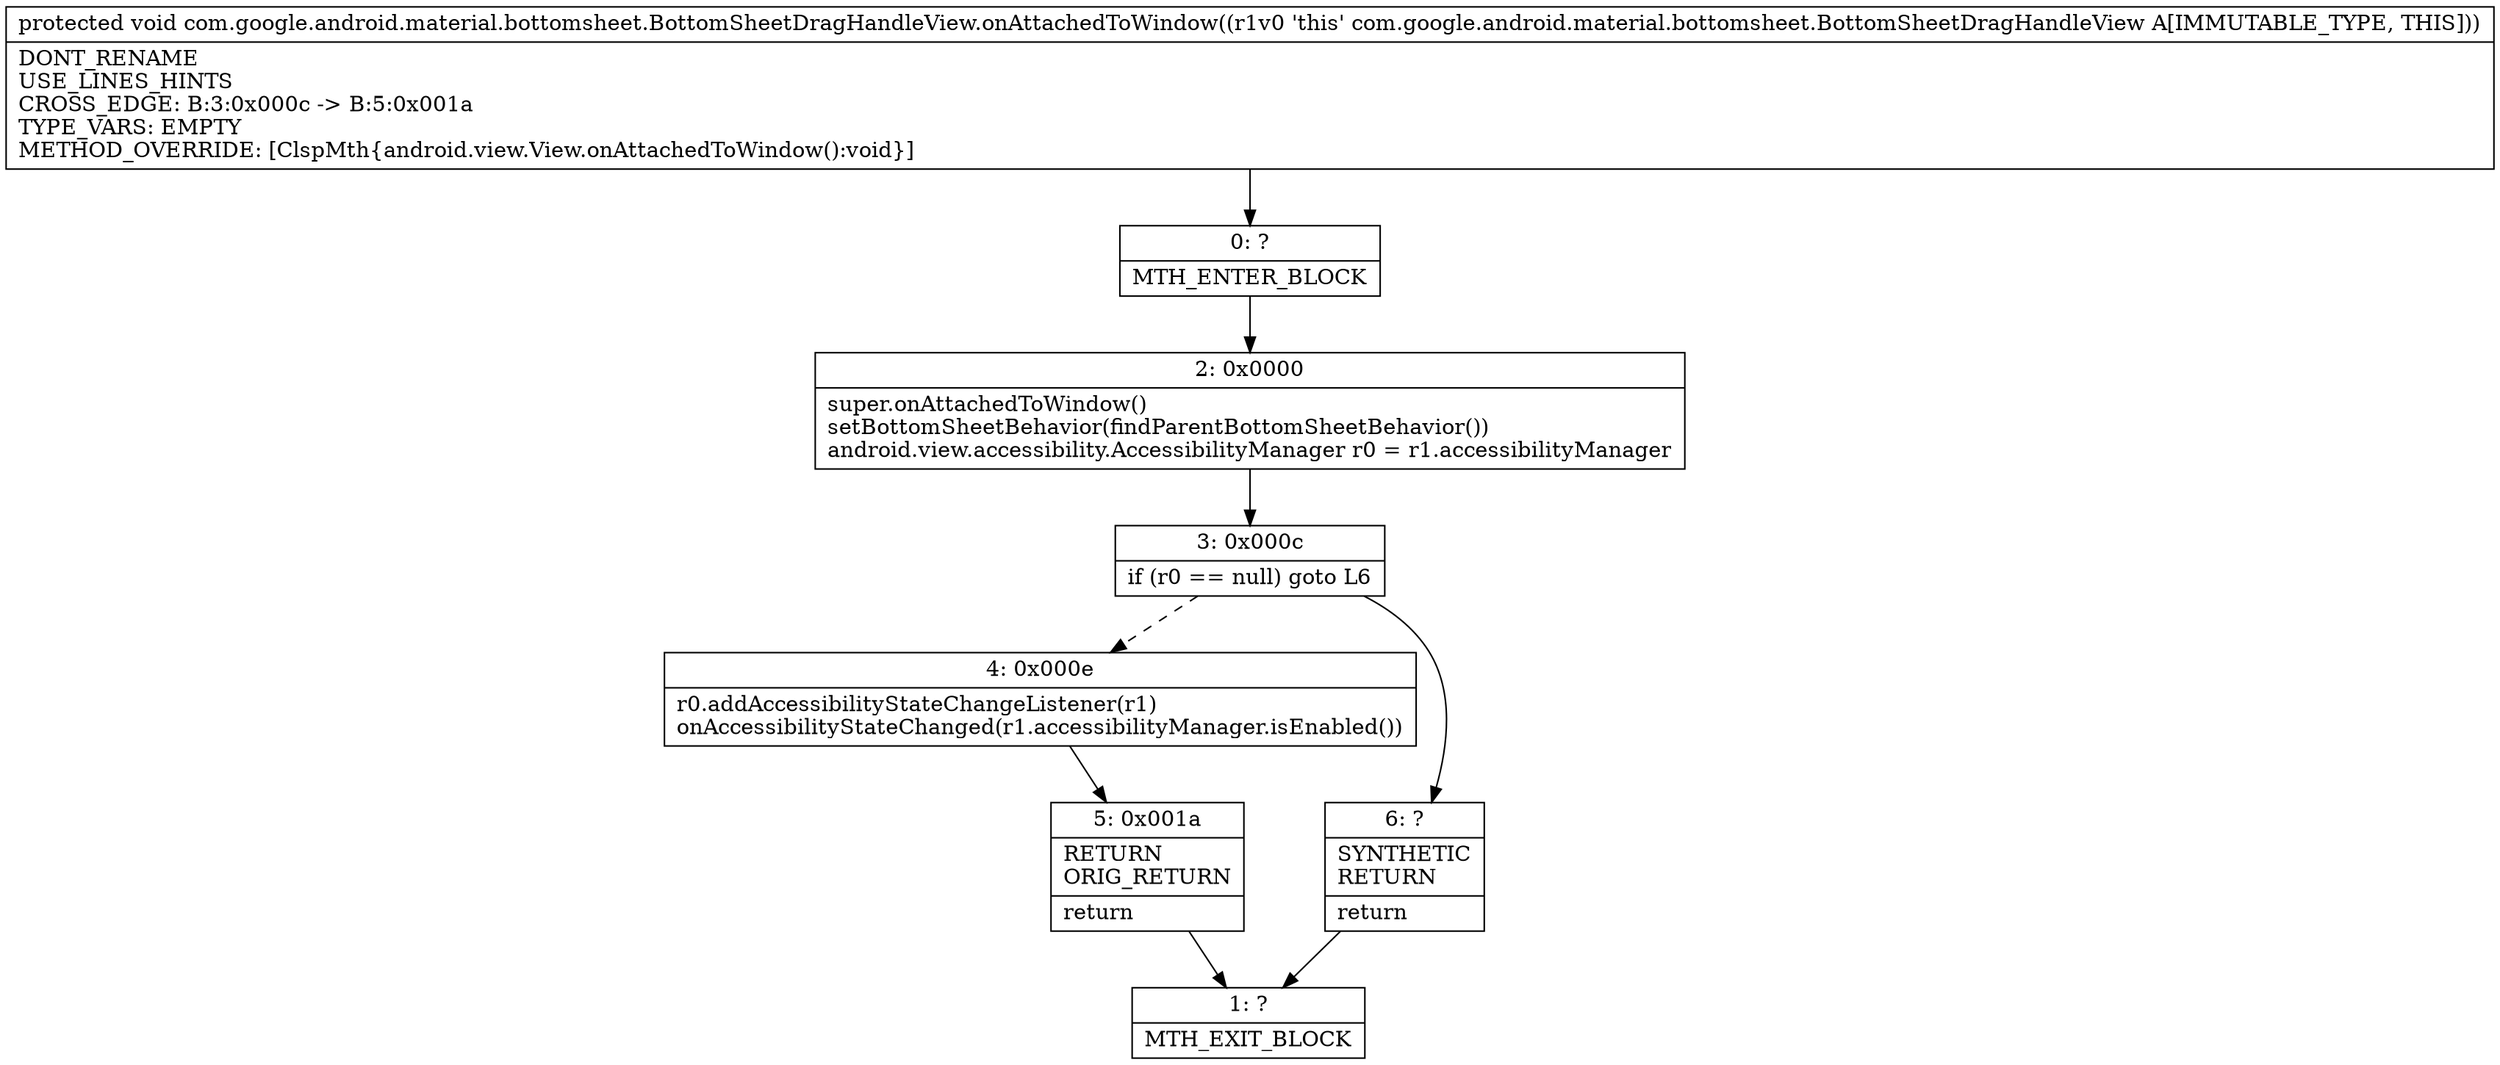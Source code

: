 digraph "CFG forcom.google.android.material.bottomsheet.BottomSheetDragHandleView.onAttachedToWindow()V" {
Node_0 [shape=record,label="{0\:\ ?|MTH_ENTER_BLOCK\l}"];
Node_2 [shape=record,label="{2\:\ 0x0000|super.onAttachedToWindow()\lsetBottomSheetBehavior(findParentBottomSheetBehavior())\landroid.view.accessibility.AccessibilityManager r0 = r1.accessibilityManager\l}"];
Node_3 [shape=record,label="{3\:\ 0x000c|if (r0 == null) goto L6\l}"];
Node_4 [shape=record,label="{4\:\ 0x000e|r0.addAccessibilityStateChangeListener(r1)\lonAccessibilityStateChanged(r1.accessibilityManager.isEnabled())\l}"];
Node_5 [shape=record,label="{5\:\ 0x001a|RETURN\lORIG_RETURN\l|return\l}"];
Node_1 [shape=record,label="{1\:\ ?|MTH_EXIT_BLOCK\l}"];
Node_6 [shape=record,label="{6\:\ ?|SYNTHETIC\lRETURN\l|return\l}"];
MethodNode[shape=record,label="{protected void com.google.android.material.bottomsheet.BottomSheetDragHandleView.onAttachedToWindow((r1v0 'this' com.google.android.material.bottomsheet.BottomSheetDragHandleView A[IMMUTABLE_TYPE, THIS]))  | DONT_RENAME\lUSE_LINES_HINTS\lCROSS_EDGE: B:3:0x000c \-\> B:5:0x001a\lTYPE_VARS: EMPTY\lMETHOD_OVERRIDE: [ClspMth\{android.view.View.onAttachedToWindow():void\}]\l}"];
MethodNode -> Node_0;Node_0 -> Node_2;
Node_2 -> Node_3;
Node_3 -> Node_4[style=dashed];
Node_3 -> Node_6;
Node_4 -> Node_5;
Node_5 -> Node_1;
Node_6 -> Node_1;
}

